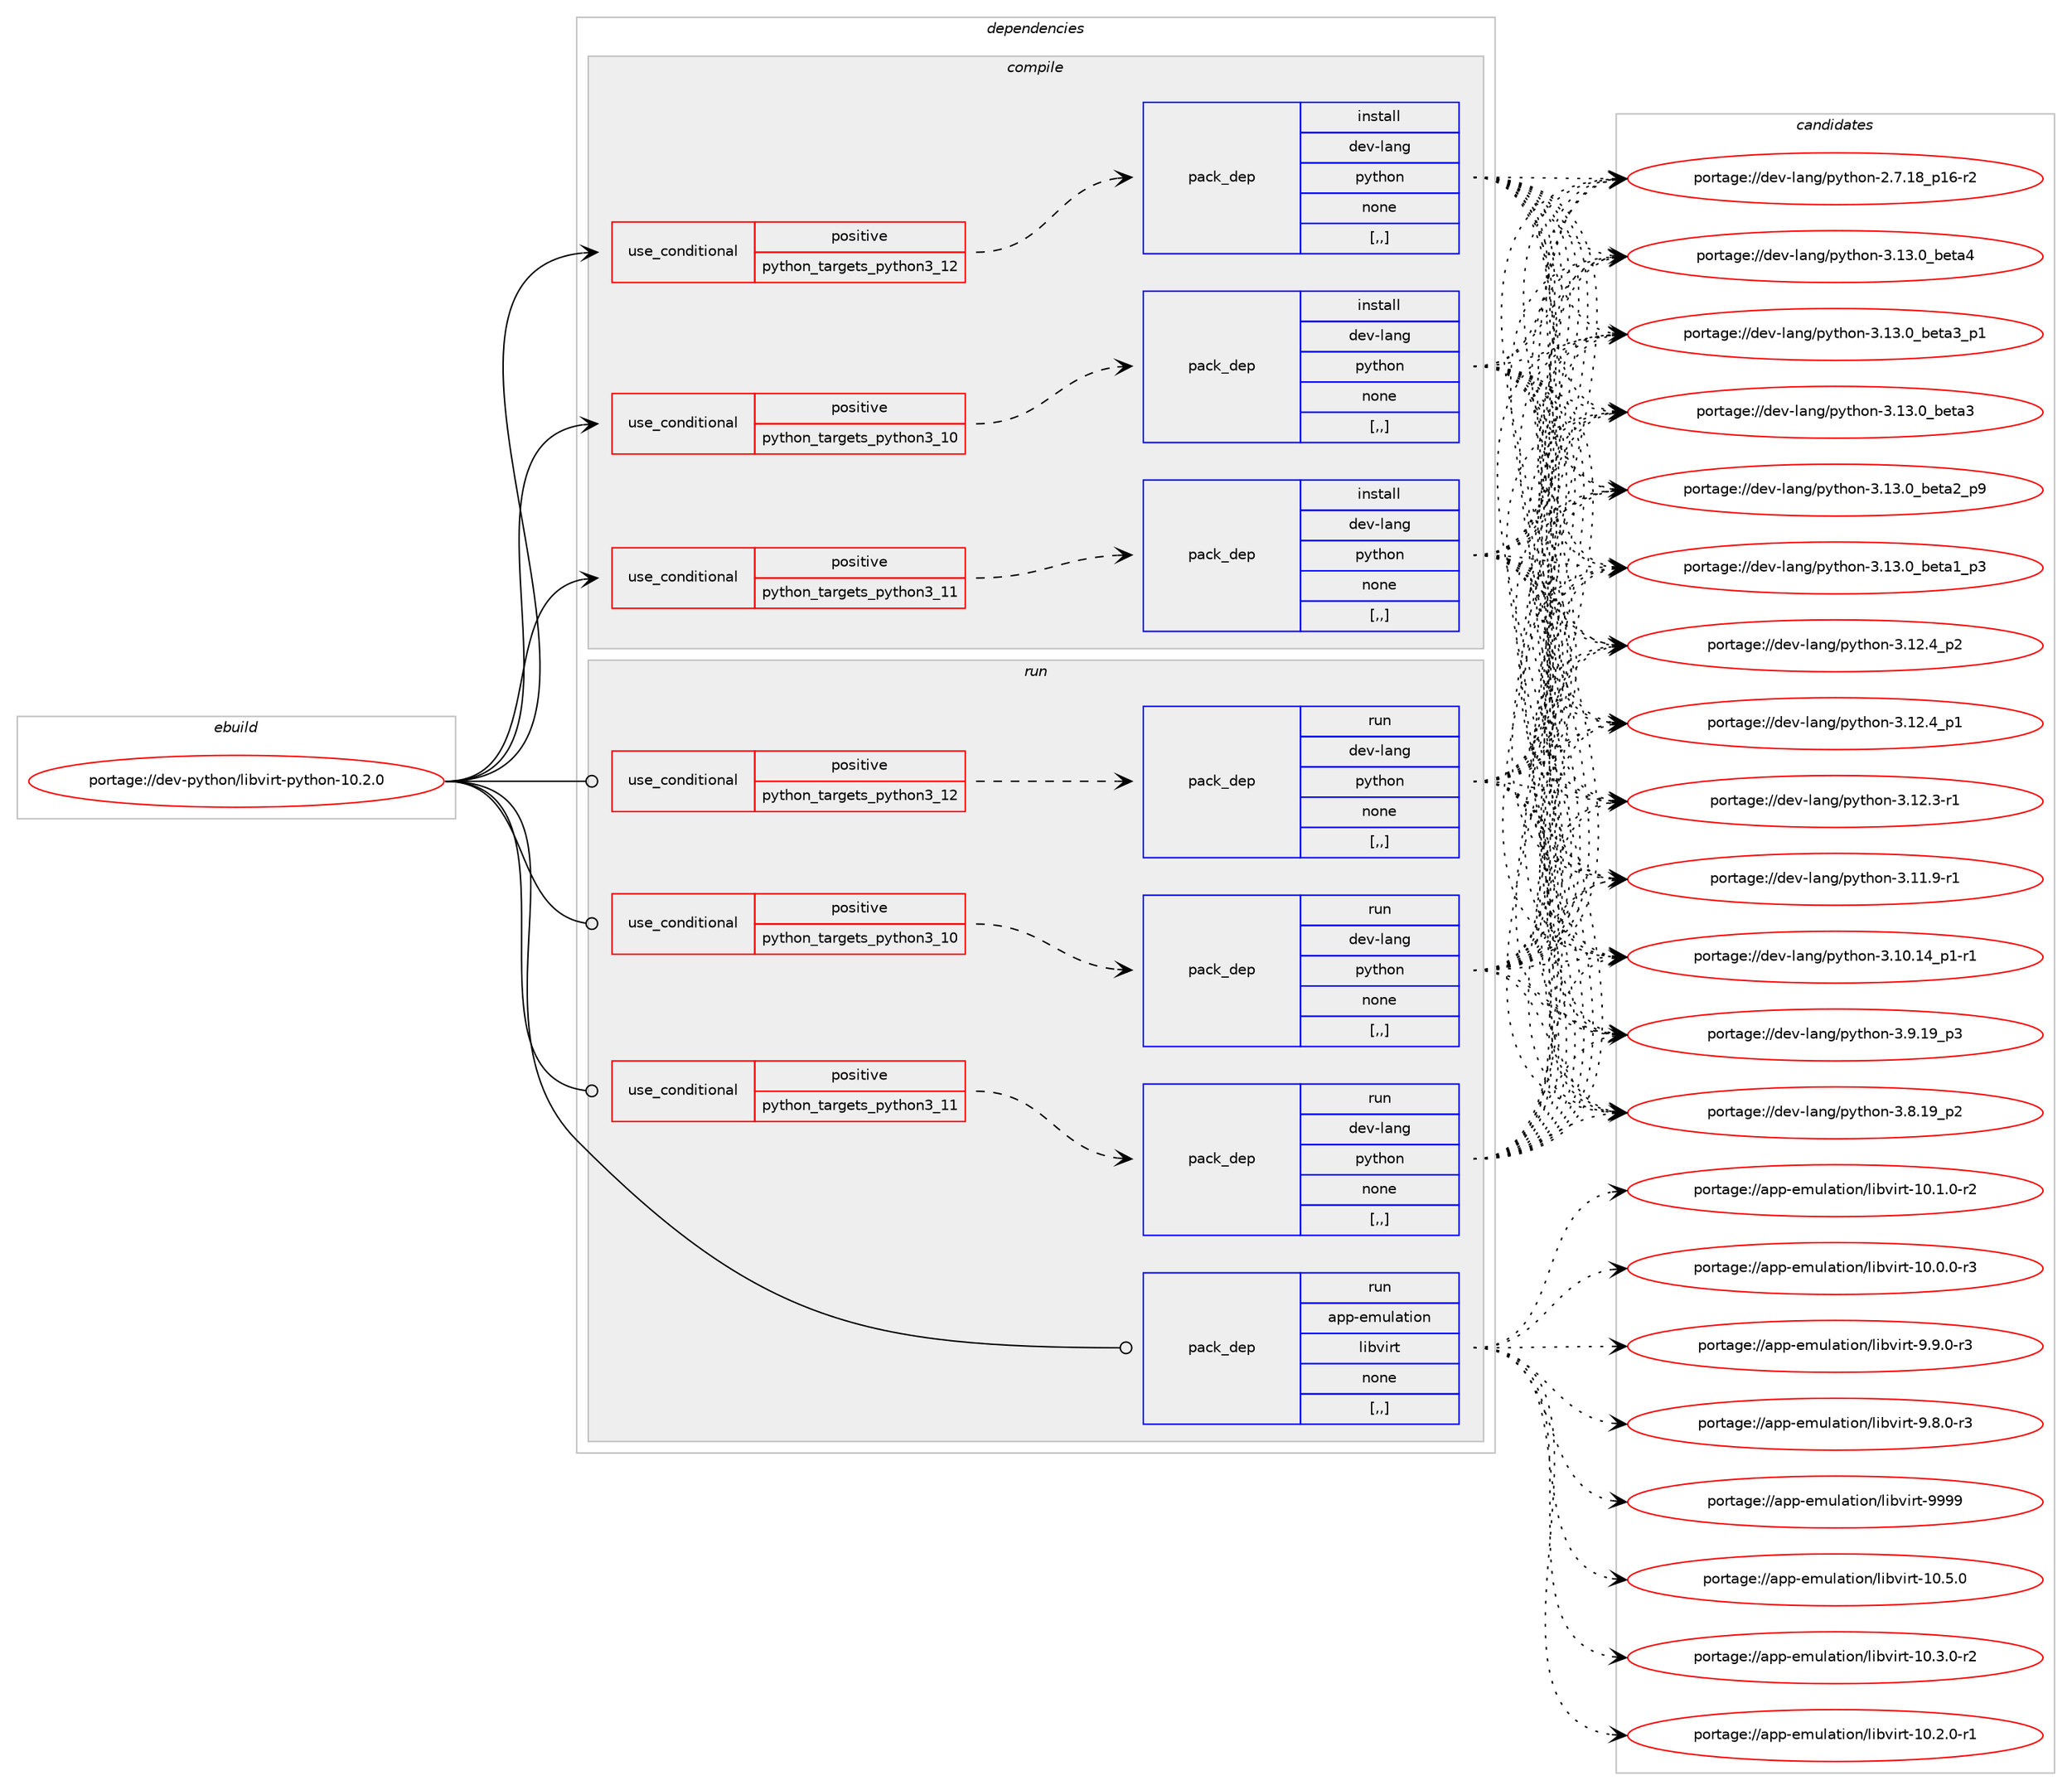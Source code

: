 digraph prolog {

# *************
# Graph options
# *************

newrank=true;
concentrate=true;
compound=true;
graph [rankdir=LR,fontname=Helvetica,fontsize=10,ranksep=1.5];#, ranksep=2.5, nodesep=0.2];
edge  [arrowhead=vee];
node  [fontname=Helvetica,fontsize=10];

# **********
# The ebuild
# **********

subgraph cluster_leftcol {
color=gray;
label=<<i>ebuild</i>>;
id [label="portage://dev-python/libvirt-python-10.2.0", color=red, width=4, href="../dev-python/libvirt-python-10.2.0.svg"];
}

# ****************
# The dependencies
# ****************

subgraph cluster_midcol {
color=gray;
label=<<i>dependencies</i>>;
subgraph cluster_compile {
fillcolor="#eeeeee";
style=filled;
label=<<i>compile</i>>;
subgraph cond34426 {
dependency150398 [label=<<TABLE BORDER="0" CELLBORDER="1" CELLSPACING="0" CELLPADDING="4"><TR><TD ROWSPAN="3" CELLPADDING="10">use_conditional</TD></TR><TR><TD>positive</TD></TR><TR><TD>python_targets_python3_10</TD></TR></TABLE>>, shape=none, color=red];
subgraph pack114723 {
dependency150399 [label=<<TABLE BORDER="0" CELLBORDER="1" CELLSPACING="0" CELLPADDING="4" WIDTH="220"><TR><TD ROWSPAN="6" CELLPADDING="30">pack_dep</TD></TR><TR><TD WIDTH="110">install</TD></TR><TR><TD>dev-lang</TD></TR><TR><TD>python</TD></TR><TR><TD>none</TD></TR><TR><TD>[,,]</TD></TR></TABLE>>, shape=none, color=blue];
}
dependency150398:e -> dependency150399:w [weight=20,style="dashed",arrowhead="vee"];
}
id:e -> dependency150398:w [weight=20,style="solid",arrowhead="vee"];
subgraph cond34427 {
dependency150400 [label=<<TABLE BORDER="0" CELLBORDER="1" CELLSPACING="0" CELLPADDING="4"><TR><TD ROWSPAN="3" CELLPADDING="10">use_conditional</TD></TR><TR><TD>positive</TD></TR><TR><TD>python_targets_python3_11</TD></TR></TABLE>>, shape=none, color=red];
subgraph pack114724 {
dependency150401 [label=<<TABLE BORDER="0" CELLBORDER="1" CELLSPACING="0" CELLPADDING="4" WIDTH="220"><TR><TD ROWSPAN="6" CELLPADDING="30">pack_dep</TD></TR><TR><TD WIDTH="110">install</TD></TR><TR><TD>dev-lang</TD></TR><TR><TD>python</TD></TR><TR><TD>none</TD></TR><TR><TD>[,,]</TD></TR></TABLE>>, shape=none, color=blue];
}
dependency150400:e -> dependency150401:w [weight=20,style="dashed",arrowhead="vee"];
}
id:e -> dependency150400:w [weight=20,style="solid",arrowhead="vee"];
subgraph cond34428 {
dependency150402 [label=<<TABLE BORDER="0" CELLBORDER="1" CELLSPACING="0" CELLPADDING="4"><TR><TD ROWSPAN="3" CELLPADDING="10">use_conditional</TD></TR><TR><TD>positive</TD></TR><TR><TD>python_targets_python3_12</TD></TR></TABLE>>, shape=none, color=red];
subgraph pack114725 {
dependency150403 [label=<<TABLE BORDER="0" CELLBORDER="1" CELLSPACING="0" CELLPADDING="4" WIDTH="220"><TR><TD ROWSPAN="6" CELLPADDING="30">pack_dep</TD></TR><TR><TD WIDTH="110">install</TD></TR><TR><TD>dev-lang</TD></TR><TR><TD>python</TD></TR><TR><TD>none</TD></TR><TR><TD>[,,]</TD></TR></TABLE>>, shape=none, color=blue];
}
dependency150402:e -> dependency150403:w [weight=20,style="dashed",arrowhead="vee"];
}
id:e -> dependency150402:w [weight=20,style="solid",arrowhead="vee"];
}
subgraph cluster_compileandrun {
fillcolor="#eeeeee";
style=filled;
label=<<i>compile and run</i>>;
}
subgraph cluster_run {
fillcolor="#eeeeee";
style=filled;
label=<<i>run</i>>;
subgraph cond34429 {
dependency150404 [label=<<TABLE BORDER="0" CELLBORDER="1" CELLSPACING="0" CELLPADDING="4"><TR><TD ROWSPAN="3" CELLPADDING="10">use_conditional</TD></TR><TR><TD>positive</TD></TR><TR><TD>python_targets_python3_10</TD></TR></TABLE>>, shape=none, color=red];
subgraph pack114726 {
dependency150405 [label=<<TABLE BORDER="0" CELLBORDER="1" CELLSPACING="0" CELLPADDING="4" WIDTH="220"><TR><TD ROWSPAN="6" CELLPADDING="30">pack_dep</TD></TR><TR><TD WIDTH="110">run</TD></TR><TR><TD>dev-lang</TD></TR><TR><TD>python</TD></TR><TR><TD>none</TD></TR><TR><TD>[,,]</TD></TR></TABLE>>, shape=none, color=blue];
}
dependency150404:e -> dependency150405:w [weight=20,style="dashed",arrowhead="vee"];
}
id:e -> dependency150404:w [weight=20,style="solid",arrowhead="odot"];
subgraph cond34430 {
dependency150406 [label=<<TABLE BORDER="0" CELLBORDER="1" CELLSPACING="0" CELLPADDING="4"><TR><TD ROWSPAN="3" CELLPADDING="10">use_conditional</TD></TR><TR><TD>positive</TD></TR><TR><TD>python_targets_python3_11</TD></TR></TABLE>>, shape=none, color=red];
subgraph pack114727 {
dependency150407 [label=<<TABLE BORDER="0" CELLBORDER="1" CELLSPACING="0" CELLPADDING="4" WIDTH="220"><TR><TD ROWSPAN="6" CELLPADDING="30">pack_dep</TD></TR><TR><TD WIDTH="110">run</TD></TR><TR><TD>dev-lang</TD></TR><TR><TD>python</TD></TR><TR><TD>none</TD></TR><TR><TD>[,,]</TD></TR></TABLE>>, shape=none, color=blue];
}
dependency150406:e -> dependency150407:w [weight=20,style="dashed",arrowhead="vee"];
}
id:e -> dependency150406:w [weight=20,style="solid",arrowhead="odot"];
subgraph cond34431 {
dependency150408 [label=<<TABLE BORDER="0" CELLBORDER="1" CELLSPACING="0" CELLPADDING="4"><TR><TD ROWSPAN="3" CELLPADDING="10">use_conditional</TD></TR><TR><TD>positive</TD></TR><TR><TD>python_targets_python3_12</TD></TR></TABLE>>, shape=none, color=red];
subgraph pack114728 {
dependency150409 [label=<<TABLE BORDER="0" CELLBORDER="1" CELLSPACING="0" CELLPADDING="4" WIDTH="220"><TR><TD ROWSPAN="6" CELLPADDING="30">pack_dep</TD></TR><TR><TD WIDTH="110">run</TD></TR><TR><TD>dev-lang</TD></TR><TR><TD>python</TD></TR><TR><TD>none</TD></TR><TR><TD>[,,]</TD></TR></TABLE>>, shape=none, color=blue];
}
dependency150408:e -> dependency150409:w [weight=20,style="dashed",arrowhead="vee"];
}
id:e -> dependency150408:w [weight=20,style="solid",arrowhead="odot"];
subgraph pack114729 {
dependency150410 [label=<<TABLE BORDER="0" CELLBORDER="1" CELLSPACING="0" CELLPADDING="4" WIDTH="220"><TR><TD ROWSPAN="6" CELLPADDING="30">pack_dep</TD></TR><TR><TD WIDTH="110">run</TD></TR><TR><TD>app-emulation</TD></TR><TR><TD>libvirt</TD></TR><TR><TD>none</TD></TR><TR><TD>[,,]</TD></TR></TABLE>>, shape=none, color=blue];
}
id:e -> dependency150410:w [weight=20,style="solid",arrowhead="odot"];
}
}

# **************
# The candidates
# **************

subgraph cluster_choices {
rank=same;
color=gray;
label=<<i>candidates</i>>;

subgraph choice114723 {
color=black;
nodesep=1;
choice1001011184510897110103471121211161041111104551464951464895981011169752 [label="portage://dev-lang/python-3.13.0_beta4", color=red, width=4,href="../dev-lang/python-3.13.0_beta4.svg"];
choice10010111845108971101034711212111610411111045514649514648959810111697519511249 [label="portage://dev-lang/python-3.13.0_beta3_p1", color=red, width=4,href="../dev-lang/python-3.13.0_beta3_p1.svg"];
choice1001011184510897110103471121211161041111104551464951464895981011169751 [label="portage://dev-lang/python-3.13.0_beta3", color=red, width=4,href="../dev-lang/python-3.13.0_beta3.svg"];
choice10010111845108971101034711212111610411111045514649514648959810111697509511257 [label="portage://dev-lang/python-3.13.0_beta2_p9", color=red, width=4,href="../dev-lang/python-3.13.0_beta2_p9.svg"];
choice10010111845108971101034711212111610411111045514649514648959810111697499511251 [label="portage://dev-lang/python-3.13.0_beta1_p3", color=red, width=4,href="../dev-lang/python-3.13.0_beta1_p3.svg"];
choice100101118451089711010347112121116104111110455146495046529511250 [label="portage://dev-lang/python-3.12.4_p2", color=red, width=4,href="../dev-lang/python-3.12.4_p2.svg"];
choice100101118451089711010347112121116104111110455146495046529511249 [label="portage://dev-lang/python-3.12.4_p1", color=red, width=4,href="../dev-lang/python-3.12.4_p1.svg"];
choice100101118451089711010347112121116104111110455146495046514511449 [label="portage://dev-lang/python-3.12.3-r1", color=red, width=4,href="../dev-lang/python-3.12.3-r1.svg"];
choice100101118451089711010347112121116104111110455146494946574511449 [label="portage://dev-lang/python-3.11.9-r1", color=red, width=4,href="../dev-lang/python-3.11.9-r1.svg"];
choice100101118451089711010347112121116104111110455146494846495295112494511449 [label="portage://dev-lang/python-3.10.14_p1-r1", color=red, width=4,href="../dev-lang/python-3.10.14_p1-r1.svg"];
choice100101118451089711010347112121116104111110455146574649579511251 [label="portage://dev-lang/python-3.9.19_p3", color=red, width=4,href="../dev-lang/python-3.9.19_p3.svg"];
choice100101118451089711010347112121116104111110455146564649579511250 [label="portage://dev-lang/python-3.8.19_p2", color=red, width=4,href="../dev-lang/python-3.8.19_p2.svg"];
choice100101118451089711010347112121116104111110455046554649569511249544511450 [label="portage://dev-lang/python-2.7.18_p16-r2", color=red, width=4,href="../dev-lang/python-2.7.18_p16-r2.svg"];
dependency150399:e -> choice1001011184510897110103471121211161041111104551464951464895981011169752:w [style=dotted,weight="100"];
dependency150399:e -> choice10010111845108971101034711212111610411111045514649514648959810111697519511249:w [style=dotted,weight="100"];
dependency150399:e -> choice1001011184510897110103471121211161041111104551464951464895981011169751:w [style=dotted,weight="100"];
dependency150399:e -> choice10010111845108971101034711212111610411111045514649514648959810111697509511257:w [style=dotted,weight="100"];
dependency150399:e -> choice10010111845108971101034711212111610411111045514649514648959810111697499511251:w [style=dotted,weight="100"];
dependency150399:e -> choice100101118451089711010347112121116104111110455146495046529511250:w [style=dotted,weight="100"];
dependency150399:e -> choice100101118451089711010347112121116104111110455146495046529511249:w [style=dotted,weight="100"];
dependency150399:e -> choice100101118451089711010347112121116104111110455146495046514511449:w [style=dotted,weight="100"];
dependency150399:e -> choice100101118451089711010347112121116104111110455146494946574511449:w [style=dotted,weight="100"];
dependency150399:e -> choice100101118451089711010347112121116104111110455146494846495295112494511449:w [style=dotted,weight="100"];
dependency150399:e -> choice100101118451089711010347112121116104111110455146574649579511251:w [style=dotted,weight="100"];
dependency150399:e -> choice100101118451089711010347112121116104111110455146564649579511250:w [style=dotted,weight="100"];
dependency150399:e -> choice100101118451089711010347112121116104111110455046554649569511249544511450:w [style=dotted,weight="100"];
}
subgraph choice114724 {
color=black;
nodesep=1;
choice1001011184510897110103471121211161041111104551464951464895981011169752 [label="portage://dev-lang/python-3.13.0_beta4", color=red, width=4,href="../dev-lang/python-3.13.0_beta4.svg"];
choice10010111845108971101034711212111610411111045514649514648959810111697519511249 [label="portage://dev-lang/python-3.13.0_beta3_p1", color=red, width=4,href="../dev-lang/python-3.13.0_beta3_p1.svg"];
choice1001011184510897110103471121211161041111104551464951464895981011169751 [label="portage://dev-lang/python-3.13.0_beta3", color=red, width=4,href="../dev-lang/python-3.13.0_beta3.svg"];
choice10010111845108971101034711212111610411111045514649514648959810111697509511257 [label="portage://dev-lang/python-3.13.0_beta2_p9", color=red, width=4,href="../dev-lang/python-3.13.0_beta2_p9.svg"];
choice10010111845108971101034711212111610411111045514649514648959810111697499511251 [label="portage://dev-lang/python-3.13.0_beta1_p3", color=red, width=4,href="../dev-lang/python-3.13.0_beta1_p3.svg"];
choice100101118451089711010347112121116104111110455146495046529511250 [label="portage://dev-lang/python-3.12.4_p2", color=red, width=4,href="../dev-lang/python-3.12.4_p2.svg"];
choice100101118451089711010347112121116104111110455146495046529511249 [label="portage://dev-lang/python-3.12.4_p1", color=red, width=4,href="../dev-lang/python-3.12.4_p1.svg"];
choice100101118451089711010347112121116104111110455146495046514511449 [label="portage://dev-lang/python-3.12.3-r1", color=red, width=4,href="../dev-lang/python-3.12.3-r1.svg"];
choice100101118451089711010347112121116104111110455146494946574511449 [label="portage://dev-lang/python-3.11.9-r1", color=red, width=4,href="../dev-lang/python-3.11.9-r1.svg"];
choice100101118451089711010347112121116104111110455146494846495295112494511449 [label="portage://dev-lang/python-3.10.14_p1-r1", color=red, width=4,href="../dev-lang/python-3.10.14_p1-r1.svg"];
choice100101118451089711010347112121116104111110455146574649579511251 [label="portage://dev-lang/python-3.9.19_p3", color=red, width=4,href="../dev-lang/python-3.9.19_p3.svg"];
choice100101118451089711010347112121116104111110455146564649579511250 [label="portage://dev-lang/python-3.8.19_p2", color=red, width=4,href="../dev-lang/python-3.8.19_p2.svg"];
choice100101118451089711010347112121116104111110455046554649569511249544511450 [label="portage://dev-lang/python-2.7.18_p16-r2", color=red, width=4,href="../dev-lang/python-2.7.18_p16-r2.svg"];
dependency150401:e -> choice1001011184510897110103471121211161041111104551464951464895981011169752:w [style=dotted,weight="100"];
dependency150401:e -> choice10010111845108971101034711212111610411111045514649514648959810111697519511249:w [style=dotted,weight="100"];
dependency150401:e -> choice1001011184510897110103471121211161041111104551464951464895981011169751:w [style=dotted,weight="100"];
dependency150401:e -> choice10010111845108971101034711212111610411111045514649514648959810111697509511257:w [style=dotted,weight="100"];
dependency150401:e -> choice10010111845108971101034711212111610411111045514649514648959810111697499511251:w [style=dotted,weight="100"];
dependency150401:e -> choice100101118451089711010347112121116104111110455146495046529511250:w [style=dotted,weight="100"];
dependency150401:e -> choice100101118451089711010347112121116104111110455146495046529511249:w [style=dotted,weight="100"];
dependency150401:e -> choice100101118451089711010347112121116104111110455146495046514511449:w [style=dotted,weight="100"];
dependency150401:e -> choice100101118451089711010347112121116104111110455146494946574511449:w [style=dotted,weight="100"];
dependency150401:e -> choice100101118451089711010347112121116104111110455146494846495295112494511449:w [style=dotted,weight="100"];
dependency150401:e -> choice100101118451089711010347112121116104111110455146574649579511251:w [style=dotted,weight="100"];
dependency150401:e -> choice100101118451089711010347112121116104111110455146564649579511250:w [style=dotted,weight="100"];
dependency150401:e -> choice100101118451089711010347112121116104111110455046554649569511249544511450:w [style=dotted,weight="100"];
}
subgraph choice114725 {
color=black;
nodesep=1;
choice1001011184510897110103471121211161041111104551464951464895981011169752 [label="portage://dev-lang/python-3.13.0_beta4", color=red, width=4,href="../dev-lang/python-3.13.0_beta4.svg"];
choice10010111845108971101034711212111610411111045514649514648959810111697519511249 [label="portage://dev-lang/python-3.13.0_beta3_p1", color=red, width=4,href="../dev-lang/python-3.13.0_beta3_p1.svg"];
choice1001011184510897110103471121211161041111104551464951464895981011169751 [label="portage://dev-lang/python-3.13.0_beta3", color=red, width=4,href="../dev-lang/python-3.13.0_beta3.svg"];
choice10010111845108971101034711212111610411111045514649514648959810111697509511257 [label="portage://dev-lang/python-3.13.0_beta2_p9", color=red, width=4,href="../dev-lang/python-3.13.0_beta2_p9.svg"];
choice10010111845108971101034711212111610411111045514649514648959810111697499511251 [label="portage://dev-lang/python-3.13.0_beta1_p3", color=red, width=4,href="../dev-lang/python-3.13.0_beta1_p3.svg"];
choice100101118451089711010347112121116104111110455146495046529511250 [label="portage://dev-lang/python-3.12.4_p2", color=red, width=4,href="../dev-lang/python-3.12.4_p2.svg"];
choice100101118451089711010347112121116104111110455146495046529511249 [label="portage://dev-lang/python-3.12.4_p1", color=red, width=4,href="../dev-lang/python-3.12.4_p1.svg"];
choice100101118451089711010347112121116104111110455146495046514511449 [label="portage://dev-lang/python-3.12.3-r1", color=red, width=4,href="../dev-lang/python-3.12.3-r1.svg"];
choice100101118451089711010347112121116104111110455146494946574511449 [label="portage://dev-lang/python-3.11.9-r1", color=red, width=4,href="../dev-lang/python-3.11.9-r1.svg"];
choice100101118451089711010347112121116104111110455146494846495295112494511449 [label="portage://dev-lang/python-3.10.14_p1-r1", color=red, width=4,href="../dev-lang/python-3.10.14_p1-r1.svg"];
choice100101118451089711010347112121116104111110455146574649579511251 [label="portage://dev-lang/python-3.9.19_p3", color=red, width=4,href="../dev-lang/python-3.9.19_p3.svg"];
choice100101118451089711010347112121116104111110455146564649579511250 [label="portage://dev-lang/python-3.8.19_p2", color=red, width=4,href="../dev-lang/python-3.8.19_p2.svg"];
choice100101118451089711010347112121116104111110455046554649569511249544511450 [label="portage://dev-lang/python-2.7.18_p16-r2", color=red, width=4,href="../dev-lang/python-2.7.18_p16-r2.svg"];
dependency150403:e -> choice1001011184510897110103471121211161041111104551464951464895981011169752:w [style=dotted,weight="100"];
dependency150403:e -> choice10010111845108971101034711212111610411111045514649514648959810111697519511249:w [style=dotted,weight="100"];
dependency150403:e -> choice1001011184510897110103471121211161041111104551464951464895981011169751:w [style=dotted,weight="100"];
dependency150403:e -> choice10010111845108971101034711212111610411111045514649514648959810111697509511257:w [style=dotted,weight="100"];
dependency150403:e -> choice10010111845108971101034711212111610411111045514649514648959810111697499511251:w [style=dotted,weight="100"];
dependency150403:e -> choice100101118451089711010347112121116104111110455146495046529511250:w [style=dotted,weight="100"];
dependency150403:e -> choice100101118451089711010347112121116104111110455146495046529511249:w [style=dotted,weight="100"];
dependency150403:e -> choice100101118451089711010347112121116104111110455146495046514511449:w [style=dotted,weight="100"];
dependency150403:e -> choice100101118451089711010347112121116104111110455146494946574511449:w [style=dotted,weight="100"];
dependency150403:e -> choice100101118451089711010347112121116104111110455146494846495295112494511449:w [style=dotted,weight="100"];
dependency150403:e -> choice100101118451089711010347112121116104111110455146574649579511251:w [style=dotted,weight="100"];
dependency150403:e -> choice100101118451089711010347112121116104111110455146564649579511250:w [style=dotted,weight="100"];
dependency150403:e -> choice100101118451089711010347112121116104111110455046554649569511249544511450:w [style=dotted,weight="100"];
}
subgraph choice114726 {
color=black;
nodesep=1;
choice1001011184510897110103471121211161041111104551464951464895981011169752 [label="portage://dev-lang/python-3.13.0_beta4", color=red, width=4,href="../dev-lang/python-3.13.0_beta4.svg"];
choice10010111845108971101034711212111610411111045514649514648959810111697519511249 [label="portage://dev-lang/python-3.13.0_beta3_p1", color=red, width=4,href="../dev-lang/python-3.13.0_beta3_p1.svg"];
choice1001011184510897110103471121211161041111104551464951464895981011169751 [label="portage://dev-lang/python-3.13.0_beta3", color=red, width=4,href="../dev-lang/python-3.13.0_beta3.svg"];
choice10010111845108971101034711212111610411111045514649514648959810111697509511257 [label="portage://dev-lang/python-3.13.0_beta2_p9", color=red, width=4,href="../dev-lang/python-3.13.0_beta2_p9.svg"];
choice10010111845108971101034711212111610411111045514649514648959810111697499511251 [label="portage://dev-lang/python-3.13.0_beta1_p3", color=red, width=4,href="../dev-lang/python-3.13.0_beta1_p3.svg"];
choice100101118451089711010347112121116104111110455146495046529511250 [label="portage://dev-lang/python-3.12.4_p2", color=red, width=4,href="../dev-lang/python-3.12.4_p2.svg"];
choice100101118451089711010347112121116104111110455146495046529511249 [label="portage://dev-lang/python-3.12.4_p1", color=red, width=4,href="../dev-lang/python-3.12.4_p1.svg"];
choice100101118451089711010347112121116104111110455146495046514511449 [label="portage://dev-lang/python-3.12.3-r1", color=red, width=4,href="../dev-lang/python-3.12.3-r1.svg"];
choice100101118451089711010347112121116104111110455146494946574511449 [label="portage://dev-lang/python-3.11.9-r1", color=red, width=4,href="../dev-lang/python-3.11.9-r1.svg"];
choice100101118451089711010347112121116104111110455146494846495295112494511449 [label="portage://dev-lang/python-3.10.14_p1-r1", color=red, width=4,href="../dev-lang/python-3.10.14_p1-r1.svg"];
choice100101118451089711010347112121116104111110455146574649579511251 [label="portage://dev-lang/python-3.9.19_p3", color=red, width=4,href="../dev-lang/python-3.9.19_p3.svg"];
choice100101118451089711010347112121116104111110455146564649579511250 [label="portage://dev-lang/python-3.8.19_p2", color=red, width=4,href="../dev-lang/python-3.8.19_p2.svg"];
choice100101118451089711010347112121116104111110455046554649569511249544511450 [label="portage://dev-lang/python-2.7.18_p16-r2", color=red, width=4,href="../dev-lang/python-2.7.18_p16-r2.svg"];
dependency150405:e -> choice1001011184510897110103471121211161041111104551464951464895981011169752:w [style=dotted,weight="100"];
dependency150405:e -> choice10010111845108971101034711212111610411111045514649514648959810111697519511249:w [style=dotted,weight="100"];
dependency150405:e -> choice1001011184510897110103471121211161041111104551464951464895981011169751:w [style=dotted,weight="100"];
dependency150405:e -> choice10010111845108971101034711212111610411111045514649514648959810111697509511257:w [style=dotted,weight="100"];
dependency150405:e -> choice10010111845108971101034711212111610411111045514649514648959810111697499511251:w [style=dotted,weight="100"];
dependency150405:e -> choice100101118451089711010347112121116104111110455146495046529511250:w [style=dotted,weight="100"];
dependency150405:e -> choice100101118451089711010347112121116104111110455146495046529511249:w [style=dotted,weight="100"];
dependency150405:e -> choice100101118451089711010347112121116104111110455146495046514511449:w [style=dotted,weight="100"];
dependency150405:e -> choice100101118451089711010347112121116104111110455146494946574511449:w [style=dotted,weight="100"];
dependency150405:e -> choice100101118451089711010347112121116104111110455146494846495295112494511449:w [style=dotted,weight="100"];
dependency150405:e -> choice100101118451089711010347112121116104111110455146574649579511251:w [style=dotted,weight="100"];
dependency150405:e -> choice100101118451089711010347112121116104111110455146564649579511250:w [style=dotted,weight="100"];
dependency150405:e -> choice100101118451089711010347112121116104111110455046554649569511249544511450:w [style=dotted,weight="100"];
}
subgraph choice114727 {
color=black;
nodesep=1;
choice1001011184510897110103471121211161041111104551464951464895981011169752 [label="portage://dev-lang/python-3.13.0_beta4", color=red, width=4,href="../dev-lang/python-3.13.0_beta4.svg"];
choice10010111845108971101034711212111610411111045514649514648959810111697519511249 [label="portage://dev-lang/python-3.13.0_beta3_p1", color=red, width=4,href="../dev-lang/python-3.13.0_beta3_p1.svg"];
choice1001011184510897110103471121211161041111104551464951464895981011169751 [label="portage://dev-lang/python-3.13.0_beta3", color=red, width=4,href="../dev-lang/python-3.13.0_beta3.svg"];
choice10010111845108971101034711212111610411111045514649514648959810111697509511257 [label="portage://dev-lang/python-3.13.0_beta2_p9", color=red, width=4,href="../dev-lang/python-3.13.0_beta2_p9.svg"];
choice10010111845108971101034711212111610411111045514649514648959810111697499511251 [label="portage://dev-lang/python-3.13.0_beta1_p3", color=red, width=4,href="../dev-lang/python-3.13.0_beta1_p3.svg"];
choice100101118451089711010347112121116104111110455146495046529511250 [label="portage://dev-lang/python-3.12.4_p2", color=red, width=4,href="../dev-lang/python-3.12.4_p2.svg"];
choice100101118451089711010347112121116104111110455146495046529511249 [label="portage://dev-lang/python-3.12.4_p1", color=red, width=4,href="../dev-lang/python-3.12.4_p1.svg"];
choice100101118451089711010347112121116104111110455146495046514511449 [label="portage://dev-lang/python-3.12.3-r1", color=red, width=4,href="../dev-lang/python-3.12.3-r1.svg"];
choice100101118451089711010347112121116104111110455146494946574511449 [label="portage://dev-lang/python-3.11.9-r1", color=red, width=4,href="../dev-lang/python-3.11.9-r1.svg"];
choice100101118451089711010347112121116104111110455146494846495295112494511449 [label="portage://dev-lang/python-3.10.14_p1-r1", color=red, width=4,href="../dev-lang/python-3.10.14_p1-r1.svg"];
choice100101118451089711010347112121116104111110455146574649579511251 [label="portage://dev-lang/python-3.9.19_p3", color=red, width=4,href="../dev-lang/python-3.9.19_p3.svg"];
choice100101118451089711010347112121116104111110455146564649579511250 [label="portage://dev-lang/python-3.8.19_p2", color=red, width=4,href="../dev-lang/python-3.8.19_p2.svg"];
choice100101118451089711010347112121116104111110455046554649569511249544511450 [label="portage://dev-lang/python-2.7.18_p16-r2", color=red, width=4,href="../dev-lang/python-2.7.18_p16-r2.svg"];
dependency150407:e -> choice1001011184510897110103471121211161041111104551464951464895981011169752:w [style=dotted,weight="100"];
dependency150407:e -> choice10010111845108971101034711212111610411111045514649514648959810111697519511249:w [style=dotted,weight="100"];
dependency150407:e -> choice1001011184510897110103471121211161041111104551464951464895981011169751:w [style=dotted,weight="100"];
dependency150407:e -> choice10010111845108971101034711212111610411111045514649514648959810111697509511257:w [style=dotted,weight="100"];
dependency150407:e -> choice10010111845108971101034711212111610411111045514649514648959810111697499511251:w [style=dotted,weight="100"];
dependency150407:e -> choice100101118451089711010347112121116104111110455146495046529511250:w [style=dotted,weight="100"];
dependency150407:e -> choice100101118451089711010347112121116104111110455146495046529511249:w [style=dotted,weight="100"];
dependency150407:e -> choice100101118451089711010347112121116104111110455146495046514511449:w [style=dotted,weight="100"];
dependency150407:e -> choice100101118451089711010347112121116104111110455146494946574511449:w [style=dotted,weight="100"];
dependency150407:e -> choice100101118451089711010347112121116104111110455146494846495295112494511449:w [style=dotted,weight="100"];
dependency150407:e -> choice100101118451089711010347112121116104111110455146574649579511251:w [style=dotted,weight="100"];
dependency150407:e -> choice100101118451089711010347112121116104111110455146564649579511250:w [style=dotted,weight="100"];
dependency150407:e -> choice100101118451089711010347112121116104111110455046554649569511249544511450:w [style=dotted,weight="100"];
}
subgraph choice114728 {
color=black;
nodesep=1;
choice1001011184510897110103471121211161041111104551464951464895981011169752 [label="portage://dev-lang/python-3.13.0_beta4", color=red, width=4,href="../dev-lang/python-3.13.0_beta4.svg"];
choice10010111845108971101034711212111610411111045514649514648959810111697519511249 [label="portage://dev-lang/python-3.13.0_beta3_p1", color=red, width=4,href="../dev-lang/python-3.13.0_beta3_p1.svg"];
choice1001011184510897110103471121211161041111104551464951464895981011169751 [label="portage://dev-lang/python-3.13.0_beta3", color=red, width=4,href="../dev-lang/python-3.13.0_beta3.svg"];
choice10010111845108971101034711212111610411111045514649514648959810111697509511257 [label="portage://dev-lang/python-3.13.0_beta2_p9", color=red, width=4,href="../dev-lang/python-3.13.0_beta2_p9.svg"];
choice10010111845108971101034711212111610411111045514649514648959810111697499511251 [label="portage://dev-lang/python-3.13.0_beta1_p3", color=red, width=4,href="../dev-lang/python-3.13.0_beta1_p3.svg"];
choice100101118451089711010347112121116104111110455146495046529511250 [label="portage://dev-lang/python-3.12.4_p2", color=red, width=4,href="../dev-lang/python-3.12.4_p2.svg"];
choice100101118451089711010347112121116104111110455146495046529511249 [label="portage://dev-lang/python-3.12.4_p1", color=red, width=4,href="../dev-lang/python-3.12.4_p1.svg"];
choice100101118451089711010347112121116104111110455146495046514511449 [label="portage://dev-lang/python-3.12.3-r1", color=red, width=4,href="../dev-lang/python-3.12.3-r1.svg"];
choice100101118451089711010347112121116104111110455146494946574511449 [label="portage://dev-lang/python-3.11.9-r1", color=red, width=4,href="../dev-lang/python-3.11.9-r1.svg"];
choice100101118451089711010347112121116104111110455146494846495295112494511449 [label="portage://dev-lang/python-3.10.14_p1-r1", color=red, width=4,href="../dev-lang/python-3.10.14_p1-r1.svg"];
choice100101118451089711010347112121116104111110455146574649579511251 [label="portage://dev-lang/python-3.9.19_p3", color=red, width=4,href="../dev-lang/python-3.9.19_p3.svg"];
choice100101118451089711010347112121116104111110455146564649579511250 [label="portage://dev-lang/python-3.8.19_p2", color=red, width=4,href="../dev-lang/python-3.8.19_p2.svg"];
choice100101118451089711010347112121116104111110455046554649569511249544511450 [label="portage://dev-lang/python-2.7.18_p16-r2", color=red, width=4,href="../dev-lang/python-2.7.18_p16-r2.svg"];
dependency150409:e -> choice1001011184510897110103471121211161041111104551464951464895981011169752:w [style=dotted,weight="100"];
dependency150409:e -> choice10010111845108971101034711212111610411111045514649514648959810111697519511249:w [style=dotted,weight="100"];
dependency150409:e -> choice1001011184510897110103471121211161041111104551464951464895981011169751:w [style=dotted,weight="100"];
dependency150409:e -> choice10010111845108971101034711212111610411111045514649514648959810111697509511257:w [style=dotted,weight="100"];
dependency150409:e -> choice10010111845108971101034711212111610411111045514649514648959810111697499511251:w [style=dotted,weight="100"];
dependency150409:e -> choice100101118451089711010347112121116104111110455146495046529511250:w [style=dotted,weight="100"];
dependency150409:e -> choice100101118451089711010347112121116104111110455146495046529511249:w [style=dotted,weight="100"];
dependency150409:e -> choice100101118451089711010347112121116104111110455146495046514511449:w [style=dotted,weight="100"];
dependency150409:e -> choice100101118451089711010347112121116104111110455146494946574511449:w [style=dotted,weight="100"];
dependency150409:e -> choice100101118451089711010347112121116104111110455146494846495295112494511449:w [style=dotted,weight="100"];
dependency150409:e -> choice100101118451089711010347112121116104111110455146574649579511251:w [style=dotted,weight="100"];
dependency150409:e -> choice100101118451089711010347112121116104111110455146564649579511250:w [style=dotted,weight="100"];
dependency150409:e -> choice100101118451089711010347112121116104111110455046554649569511249544511450:w [style=dotted,weight="100"];
}
subgraph choice114729 {
color=black;
nodesep=1;
choice97112112451011091171089711610511111047108105981181051141164557575757 [label="portage://app-emulation/libvirt-9999", color=red, width=4,href="../app-emulation/libvirt-9999.svg"];
choice971121124510110911710897116105111110471081059811810511411645494846534648 [label="portage://app-emulation/libvirt-10.5.0", color=red, width=4,href="../app-emulation/libvirt-10.5.0.svg"];
choice9711211245101109117108971161051111104710810598118105114116454948465146484511450 [label="portage://app-emulation/libvirt-10.3.0-r2", color=red, width=4,href="../app-emulation/libvirt-10.3.0-r2.svg"];
choice9711211245101109117108971161051111104710810598118105114116454948465046484511449 [label="portage://app-emulation/libvirt-10.2.0-r1", color=red, width=4,href="../app-emulation/libvirt-10.2.0-r1.svg"];
choice9711211245101109117108971161051111104710810598118105114116454948464946484511450 [label="portage://app-emulation/libvirt-10.1.0-r2", color=red, width=4,href="../app-emulation/libvirt-10.1.0-r2.svg"];
choice9711211245101109117108971161051111104710810598118105114116454948464846484511451 [label="portage://app-emulation/libvirt-10.0.0-r3", color=red, width=4,href="../app-emulation/libvirt-10.0.0-r3.svg"];
choice97112112451011091171089711610511111047108105981181051141164557465746484511451 [label="portage://app-emulation/libvirt-9.9.0-r3", color=red, width=4,href="../app-emulation/libvirt-9.9.0-r3.svg"];
choice97112112451011091171089711610511111047108105981181051141164557465646484511451 [label="portage://app-emulation/libvirt-9.8.0-r3", color=red, width=4,href="../app-emulation/libvirt-9.8.0-r3.svg"];
dependency150410:e -> choice97112112451011091171089711610511111047108105981181051141164557575757:w [style=dotted,weight="100"];
dependency150410:e -> choice971121124510110911710897116105111110471081059811810511411645494846534648:w [style=dotted,weight="100"];
dependency150410:e -> choice9711211245101109117108971161051111104710810598118105114116454948465146484511450:w [style=dotted,weight="100"];
dependency150410:e -> choice9711211245101109117108971161051111104710810598118105114116454948465046484511449:w [style=dotted,weight="100"];
dependency150410:e -> choice9711211245101109117108971161051111104710810598118105114116454948464946484511450:w [style=dotted,weight="100"];
dependency150410:e -> choice9711211245101109117108971161051111104710810598118105114116454948464846484511451:w [style=dotted,weight="100"];
dependency150410:e -> choice97112112451011091171089711610511111047108105981181051141164557465746484511451:w [style=dotted,weight="100"];
dependency150410:e -> choice97112112451011091171089711610511111047108105981181051141164557465646484511451:w [style=dotted,weight="100"];
}
}

}
